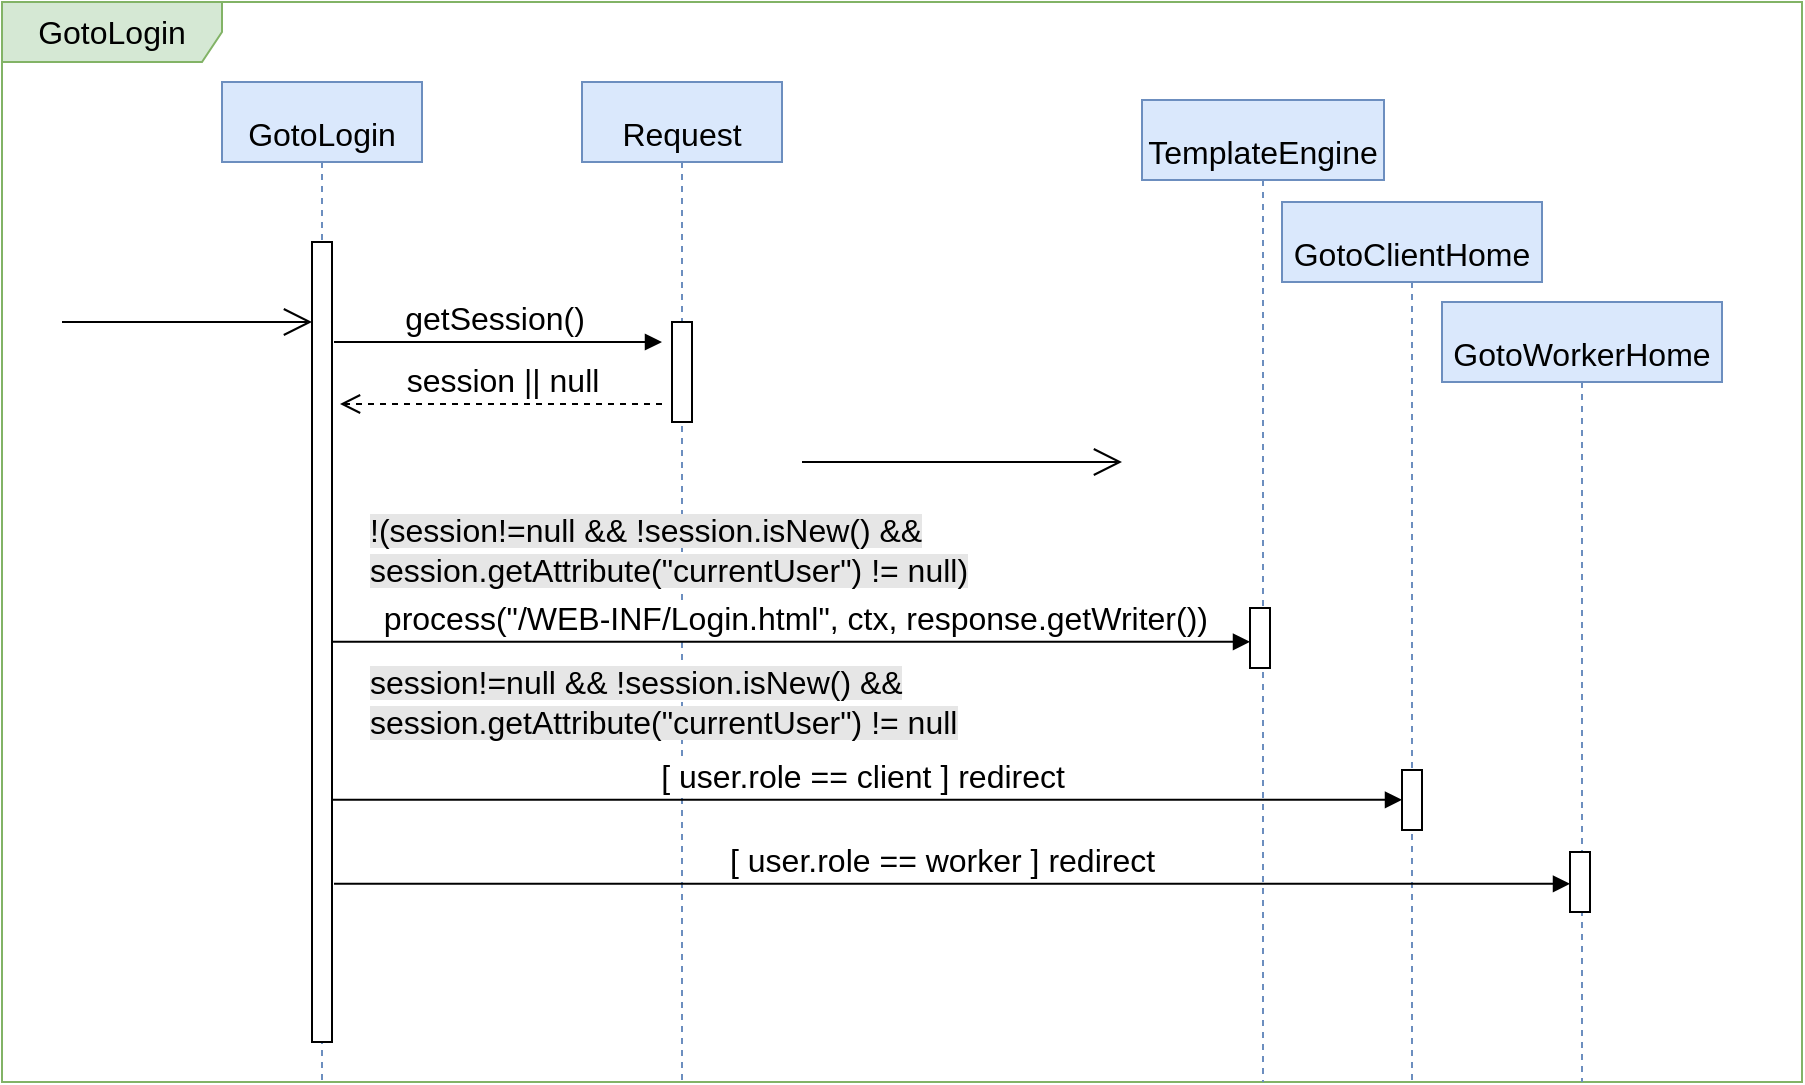 <mxfile version="18.0.8" type="device"><diagram id="8lv88ZR4mrCCeqeHEAU_" name="Page-1"><mxGraphModel dx="1438" dy="881" grid="1" gridSize="10" guides="1" tooltips="1" connect="1" arrows="1" fold="1" page="0" pageScale="1" pageWidth="827" pageHeight="1169" math="0" shadow="0"><root><mxCell id="0"/><mxCell id="1" parent="0"/><mxCell id="POiej5ANTQWtBTBRaUSJ-1" value="&lt;span style=&quot;font-size: 16px;&quot;&gt;GotoLogin&lt;/span&gt;" style="shape=umlLifeline;perimeter=lifelinePerimeter;whiteSpace=wrap;html=1;container=1;collapsible=0;recursiveResize=0;outlineConnect=0;fontSize=33;align=center;fillColor=#dae8fc;strokeColor=#6c8ebf;" parent="1" vertex="1"><mxGeometry x="-150" y="-280" width="100" height="500" as="geometry"/></mxCell><mxCell id="1Fg2AFdAJ2kEk59hbJvS-36" value="GotoLogin" style="shape=umlFrame;whiteSpace=wrap;html=1;fontSize=16;width=110;height=30;fillColor=#d5e8d4;strokeColor=#82b366;" parent="1" vertex="1"><mxGeometry x="-260" y="-320" width="900" height="540" as="geometry"/></mxCell><mxCell id="1Fg2AFdAJ2kEk59hbJvS-6" value="&lt;span style=&quot;font-size: 16px;&quot;&gt;Request&lt;/span&gt;" style="shape=umlLifeline;perimeter=lifelinePerimeter;whiteSpace=wrap;html=1;container=1;collapsible=0;recursiveResize=0;outlineConnect=0;fontSize=33;align=center;fillColor=#dae8fc;strokeColor=#6c8ebf;" parent="1" vertex="1"><mxGeometry x="30" y="-280" width="100" height="500" as="geometry"/></mxCell><mxCell id="1Fg2AFdAJ2kEk59hbJvS-20" value="" style="html=1;points=[];perimeter=orthogonalPerimeter;fontSize=16;" parent="1Fg2AFdAJ2kEk59hbJvS-6" vertex="1"><mxGeometry x="45" y="120" width="10" height="50" as="geometry"/></mxCell><mxCell id="1Fg2AFdAJ2kEk59hbJvS-28" value="&amp;nbsp; process(&quot;/WEB-INF/Login.html&quot;, ctx, response.getWriter())" style="html=1;verticalAlign=bottom;endArrow=block;rounded=0;fontSize=16;" parent="1Fg2AFdAJ2kEk59hbJvS-6" target="1Fg2AFdAJ2kEk59hbJvS-29" edge="1"><mxGeometry x="-0.011" width="80" relative="1" as="geometry"><mxPoint x="-125" y="279.91" as="sourcePoint"/><mxPoint x="280" y="279.444" as="targetPoint"/><mxPoint as="offset"/></mxGeometry></mxCell><mxCell id="1Fg2AFdAJ2kEk59hbJvS-7" value="&lt;p style=&quot;line-height: 0.4;&quot;&gt;&lt;/p&gt;&lt;blockquote style=&quot;margin: 0px 0px 0px 40px; border: none; padding: 0px; line-height: 0.6;&quot;&gt;&lt;/blockquote&gt;&lt;span style=&quot;font-size: 16px; background-color: initial;&quot;&gt;Template&lt;/span&gt;&lt;span style=&quot;font-size: 16px; line-height: 0.1;&quot;&gt;Engine&lt;/span&gt;&lt;p&gt;&lt;/p&gt;" style="shape=umlLifeline;perimeter=lifelinePerimeter;whiteSpace=wrap;html=1;container=1;collapsible=0;recursiveResize=0;outlineConnect=0;fontSize=33;align=center;fillColor=#dae8fc;strokeColor=#6c8ebf;" parent="1" vertex="1"><mxGeometry x="310" y="-271" width="121" height="491" as="geometry"/></mxCell><mxCell id="1Fg2AFdAJ2kEk59hbJvS-29" value="" style="html=1;points=[];perimeter=orthogonalPerimeter;fontSize=16;" parent="1Fg2AFdAJ2kEk59hbJvS-7" vertex="1"><mxGeometry x="54" y="254" width="10" height="30" as="geometry"/></mxCell><mxCell id="1Fg2AFdAJ2kEk59hbJvS-21" value="" style="html=1;points=[];perimeter=orthogonalPerimeter;fontSize=16;" parent="1" vertex="1"><mxGeometry x="-105" y="-200" width="10" height="400" as="geometry"/></mxCell><mxCell id="1Fg2AFdAJ2kEk59hbJvS-25" value="session || null" style="html=1;verticalAlign=bottom;endArrow=open;dashed=1;endSize=8;rounded=0;fontSize=16;" parent="1" edge="1"><mxGeometry relative="1" as="geometry"><mxPoint x="70" y="-119" as="sourcePoint"/><mxPoint x="-91" y="-119" as="targetPoint"/></mxGeometry></mxCell><mxCell id="1Fg2AFdAJ2kEk59hbJvS-46" value="getSession()" style="html=1;verticalAlign=bottom;endArrow=block;rounded=0;fontSize=16;" parent="1" edge="1"><mxGeometry x="-0.029" width="80" relative="1" as="geometry"><mxPoint x="-94" y="-150" as="sourcePoint"/><mxPoint x="70" y="-150" as="targetPoint"/><mxPoint as="offset"/></mxGeometry></mxCell><mxCell id="POiej5ANTQWtBTBRaUSJ-5" value="&lt;span style=&quot;background-color: rgb(230, 230, 230);&quot;&gt;!(session!=null &amp;amp;&amp;amp; !session.isNew() &amp;amp;&amp;amp;&lt;/span&gt;&lt;br&gt;&lt;span style=&quot;background-color: rgb(230, 230, 230);&quot;&gt;session.getAttribute(&quot;currentUser&quot;) != null)&lt;/span&gt;" style="text;html=1;strokeColor=none;fillColor=none;align=left;verticalAlign=middle;whiteSpace=wrap;rounded=0;fontSize=16;" parent="1" vertex="1"><mxGeometry x="-78" y="-61" width="330" height="30" as="geometry"/></mxCell><mxCell id="POiej5ANTQWtBTBRaUSJ-6" value="&lt;p style=&quot;line-height: 0.4;&quot;&gt;&lt;/p&gt;&lt;blockquote style=&quot;margin: 0px 0px 0px 40px; border: none; padding: 0px; line-height: 0.6;&quot;&gt;&lt;/blockquote&gt;&lt;span style=&quot;font-size: 16px;&quot;&gt;GotoClientHome&lt;/span&gt;&lt;br&gt;&lt;p&gt;&lt;/p&gt;" style="shape=umlLifeline;perimeter=lifelinePerimeter;whiteSpace=wrap;html=1;container=1;collapsible=0;recursiveResize=0;outlineConnect=0;fontSize=33;align=center;fillColor=#dae8fc;strokeColor=#6c8ebf;" parent="1" vertex="1"><mxGeometry x="380" y="-220" width="130" height="440" as="geometry"/></mxCell><mxCell id="POiej5ANTQWtBTBRaUSJ-7" value="" style="html=1;points=[];perimeter=orthogonalPerimeter;fontSize=16;" parent="POiej5ANTQWtBTBRaUSJ-6" vertex="1"><mxGeometry x="60" y="284" width="10" height="30" as="geometry"/></mxCell><mxCell id="POiej5ANTQWtBTBRaUSJ-8" value="&lt;p style=&quot;line-height: 0.4;&quot;&gt;&lt;/p&gt;&lt;blockquote style=&quot;margin: 0px 0px 0px 40px; border: none; padding: 0px; line-height: 0.6;&quot;&gt;&lt;/blockquote&gt;&lt;span style=&quot;font-size: 16px;&quot;&gt;GotoWorkerHome&lt;/span&gt;&lt;br&gt;&lt;p&gt;&lt;/p&gt;" style="shape=umlLifeline;perimeter=lifelinePerimeter;whiteSpace=wrap;html=1;container=1;collapsible=0;recursiveResize=0;outlineConnect=0;fontSize=33;align=center;fillColor=#dae8fc;strokeColor=#6c8ebf;" parent="1" vertex="1"><mxGeometry x="460" y="-170" width="140" height="390" as="geometry"/></mxCell><mxCell id="POiej5ANTQWtBTBRaUSJ-9" value="" style="html=1;points=[];perimeter=orthogonalPerimeter;fontSize=16;" parent="POiej5ANTQWtBTBRaUSJ-8" vertex="1"><mxGeometry x="64" y="275" width="10" height="30" as="geometry"/></mxCell><mxCell id="POiej5ANTQWtBTBRaUSJ-11" value="&lt;span style=&quot;background-color: rgb(230, 230, 230);&quot;&gt;session!=null &amp;amp;&amp;amp; !session.isNew() &amp;amp;&amp;amp;&lt;/span&gt;&lt;br&gt;&lt;span style=&quot;background-color: rgb(230, 230, 230);&quot;&gt;session.getAttribute(&quot;currentUser&quot;) != null&lt;/span&gt;" style="text;html=1;strokeColor=none;fillColor=none;align=left;verticalAlign=middle;whiteSpace=wrap;rounded=0;fontSize=16;" parent="1" vertex="1"><mxGeometry x="-78" y="15" width="330" height="30" as="geometry"/></mxCell><mxCell id="POiej5ANTQWtBTBRaUSJ-12" value="[ user.role == client ] redirect" style="html=1;verticalAlign=bottom;endArrow=block;rounded=0;fontSize=16;" parent="1" target="POiej5ANTQWtBTBRaUSJ-7" edge="1"><mxGeometry x="-0.011" width="80" relative="1" as="geometry"><mxPoint x="-95" y="78.91" as="sourcePoint"/><mxPoint x="364" y="78.91" as="targetPoint"/><mxPoint as="offset"/></mxGeometry></mxCell><mxCell id="POiej5ANTQWtBTBRaUSJ-13" value="[ user.role == worker ] redirect&amp;nbsp;" style="html=1;verticalAlign=bottom;endArrow=block;rounded=0;fontSize=16;" parent="1" target="POiej5ANTQWtBTBRaUSJ-9" edge="1"><mxGeometry x="-0.011" width="80" relative="1" as="geometry"><mxPoint x="-94" y="120.91" as="sourcePoint"/><mxPoint x="365" y="120.91" as="targetPoint"/><mxPoint as="offset"/></mxGeometry></mxCell><mxCell id="m4QNTW12JwWX1HNuRbnF-1" value="" style="endArrow=open;endFill=1;endSize=12;html=1;rounded=0;labelBackgroundColor=#E6E6E6;fontSize=16;" edge="1" parent="1"><mxGeometry width="160" relative="1" as="geometry"><mxPoint x="140" y="-90" as="sourcePoint"/><mxPoint x="300" y="-90" as="targetPoint"/></mxGeometry></mxCell><mxCell id="m4QNTW12JwWX1HNuRbnF-2" value="" style="endArrow=open;endFill=1;endSize=12;html=1;rounded=0;labelBackgroundColor=#E6E6E6;fontSize=16;" edge="1" parent="1"><mxGeometry width="160" relative="1" as="geometry"><mxPoint x="-230" y="-160" as="sourcePoint"/><mxPoint x="-105" y="-160" as="targetPoint"/></mxGeometry></mxCell></root></mxGraphModel></diagram></mxfile>